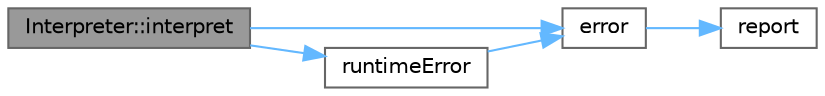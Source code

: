 digraph "Interpreter::interpret"
{
 // LATEX_PDF_SIZE
  bgcolor="transparent";
  edge [fontname=Helvetica,fontsize=10,labelfontname=Helvetica,labelfontsize=10];
  node [fontname=Helvetica,fontsize=10,shape=box,height=0.2,width=0.4];
  rankdir="LR";
  Node1 [id="Node000001",label="Interpreter::interpret",height=0.2,width=0.4,color="gray40", fillcolor="grey60", style="filled", fontcolor="black",tooltip="Interpret the given statement list and execute them."];
  Node1 -> Node2 [id="edge1_Node000001_Node000002",color="steelblue1",style="solid",tooltip=" "];
  Node2 [id="Node000002",label="error",height=0.2,width=0.4,color="grey40", fillcolor="white", style="filled",URL="$error_8cpp.html#a057203d3ddd2dc7ffdbacf4be430a2e7",tooltip="Report an error in the given line."];
  Node2 -> Node3 [id="edge2_Node000002_Node000003",color="steelblue1",style="solid",tooltip=" "];
  Node3 [id="Node000003",label="report",height=0.2,width=0.4,color="grey40", fillcolor="white", style="filled",URL="$error_8cpp.html#aef92bba490af31bffca743240f705016",tooltip="Report an error in the given line and location."];
  Node1 -> Node4 [id="edge3_Node000001_Node000004",color="steelblue1",style="solid",tooltip=" "];
  Node4 [id="Node000004",label="runtimeError",height=0.2,width=0.4,color="grey40", fillcolor="white", style="filled",URL="$error_8cpp.html#a52e9d0438880e071985009848bab2d32",tooltip="Report a runtime error given a RuntimeError object."];
  Node4 -> Node2 [id="edge4_Node000004_Node000002",color="steelblue1",style="solid",tooltip=" "];
}
